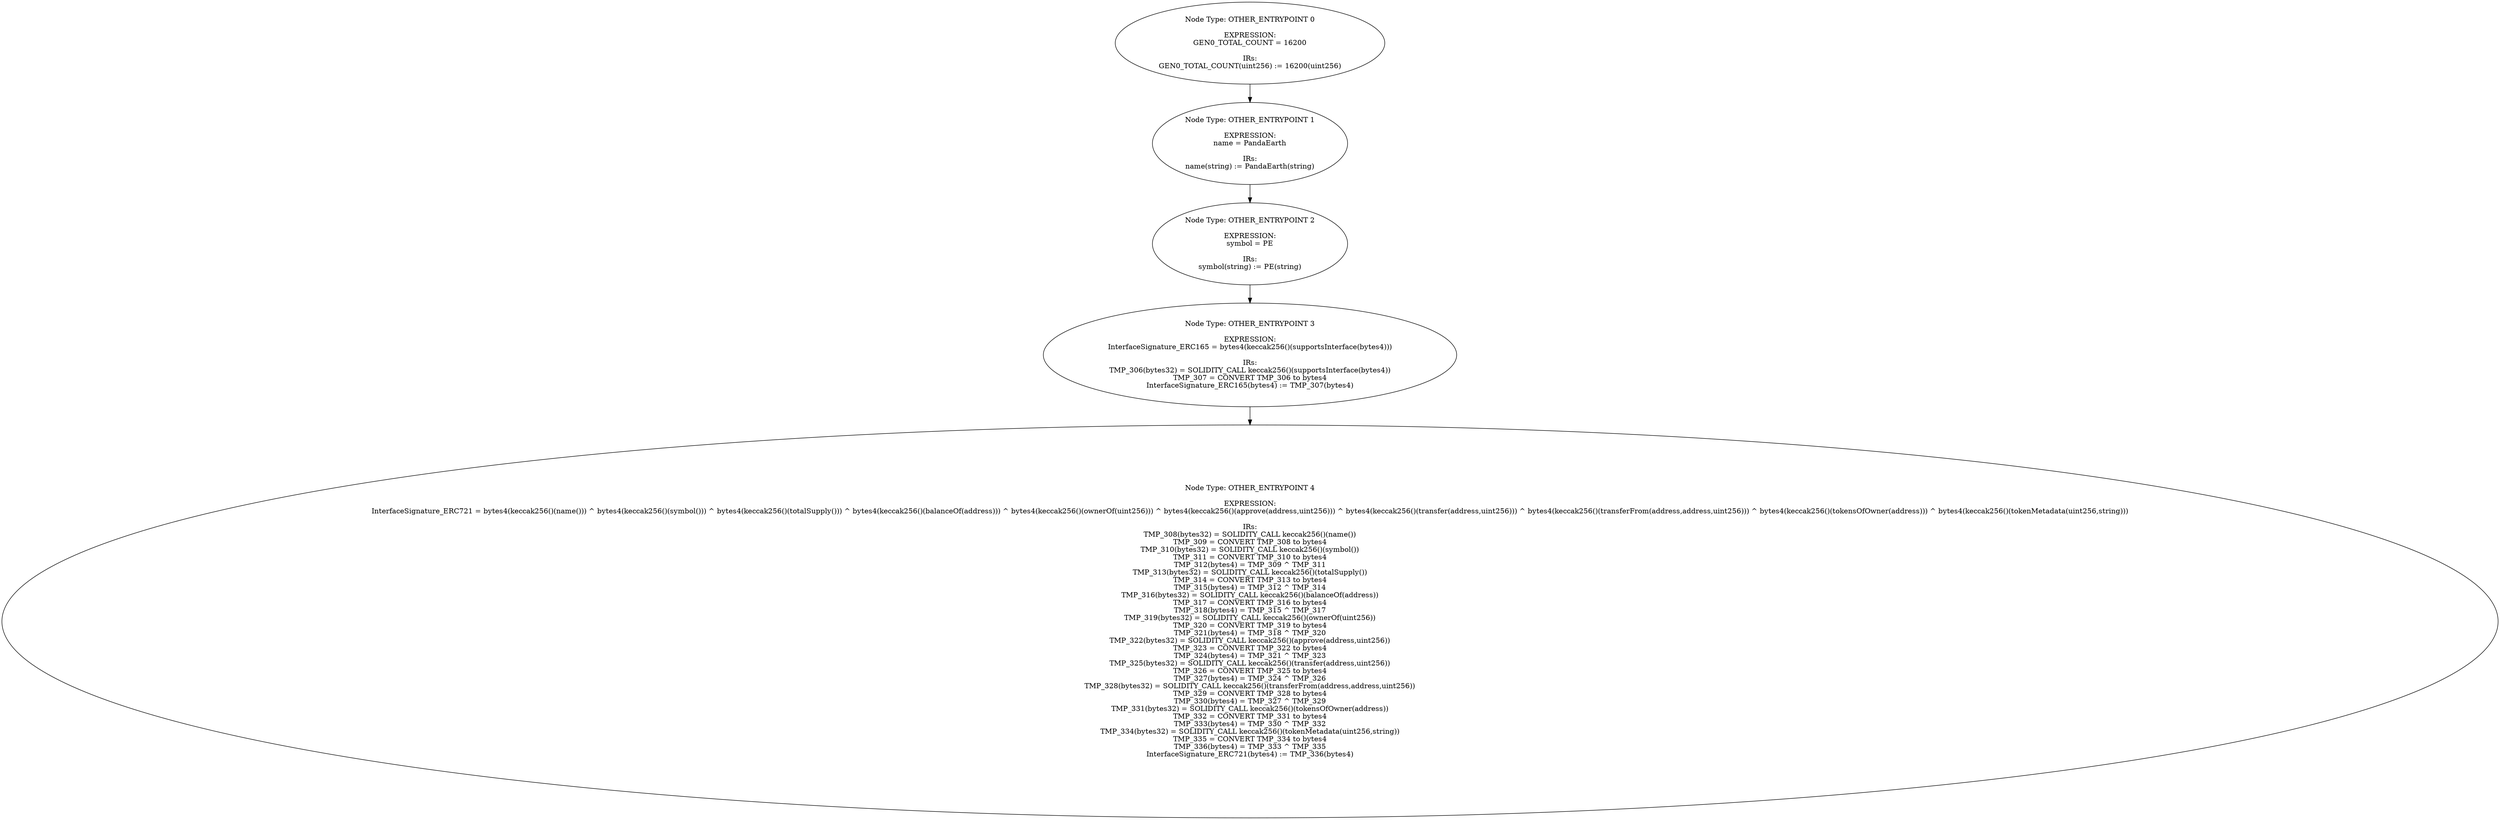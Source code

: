digraph{
0[label="Node Type: OTHER_ENTRYPOINT 0

EXPRESSION:
GEN0_TOTAL_COUNT = 16200

IRs:
GEN0_TOTAL_COUNT(uint256) := 16200(uint256)"];
0->1;
1[label="Node Type: OTHER_ENTRYPOINT 1

EXPRESSION:
name = PandaEarth

IRs:
name(string) := PandaEarth(string)"];
1->2;
2[label="Node Type: OTHER_ENTRYPOINT 2

EXPRESSION:
symbol = PE

IRs:
symbol(string) := PE(string)"];
2->3;
3[label="Node Type: OTHER_ENTRYPOINT 3

EXPRESSION:
InterfaceSignature_ERC165 = bytes4(keccak256()(supportsInterface(bytes4)))

IRs:
TMP_306(bytes32) = SOLIDITY_CALL keccak256()(supportsInterface(bytes4))
TMP_307 = CONVERT TMP_306 to bytes4
InterfaceSignature_ERC165(bytes4) := TMP_307(bytes4)"];
3->4;
4[label="Node Type: OTHER_ENTRYPOINT 4

EXPRESSION:
InterfaceSignature_ERC721 = bytes4(keccak256()(name())) ^ bytes4(keccak256()(symbol())) ^ bytes4(keccak256()(totalSupply())) ^ bytes4(keccak256()(balanceOf(address))) ^ bytes4(keccak256()(ownerOf(uint256))) ^ bytes4(keccak256()(approve(address,uint256))) ^ bytes4(keccak256()(transfer(address,uint256))) ^ bytes4(keccak256()(transferFrom(address,address,uint256))) ^ bytes4(keccak256()(tokensOfOwner(address))) ^ bytes4(keccak256()(tokenMetadata(uint256,string)))

IRs:
TMP_308(bytes32) = SOLIDITY_CALL keccak256()(name())
TMP_309 = CONVERT TMP_308 to bytes4
TMP_310(bytes32) = SOLIDITY_CALL keccak256()(symbol())
TMP_311 = CONVERT TMP_310 to bytes4
TMP_312(bytes4) = TMP_309 ^ TMP_311
TMP_313(bytes32) = SOLIDITY_CALL keccak256()(totalSupply())
TMP_314 = CONVERT TMP_313 to bytes4
TMP_315(bytes4) = TMP_312 ^ TMP_314
TMP_316(bytes32) = SOLIDITY_CALL keccak256()(balanceOf(address))
TMP_317 = CONVERT TMP_316 to bytes4
TMP_318(bytes4) = TMP_315 ^ TMP_317
TMP_319(bytes32) = SOLIDITY_CALL keccak256()(ownerOf(uint256))
TMP_320 = CONVERT TMP_319 to bytes4
TMP_321(bytes4) = TMP_318 ^ TMP_320
TMP_322(bytes32) = SOLIDITY_CALL keccak256()(approve(address,uint256))
TMP_323 = CONVERT TMP_322 to bytes4
TMP_324(bytes4) = TMP_321 ^ TMP_323
TMP_325(bytes32) = SOLIDITY_CALL keccak256()(transfer(address,uint256))
TMP_326 = CONVERT TMP_325 to bytes4
TMP_327(bytes4) = TMP_324 ^ TMP_326
TMP_328(bytes32) = SOLIDITY_CALL keccak256()(transferFrom(address,address,uint256))
TMP_329 = CONVERT TMP_328 to bytes4
TMP_330(bytes4) = TMP_327 ^ TMP_329
TMP_331(bytes32) = SOLIDITY_CALL keccak256()(tokensOfOwner(address))
TMP_332 = CONVERT TMP_331 to bytes4
TMP_333(bytes4) = TMP_330 ^ TMP_332
TMP_334(bytes32) = SOLIDITY_CALL keccak256()(tokenMetadata(uint256,string))
TMP_335 = CONVERT TMP_334 to bytes4
TMP_336(bytes4) = TMP_333 ^ TMP_335
InterfaceSignature_ERC721(bytes4) := TMP_336(bytes4)"];
}
